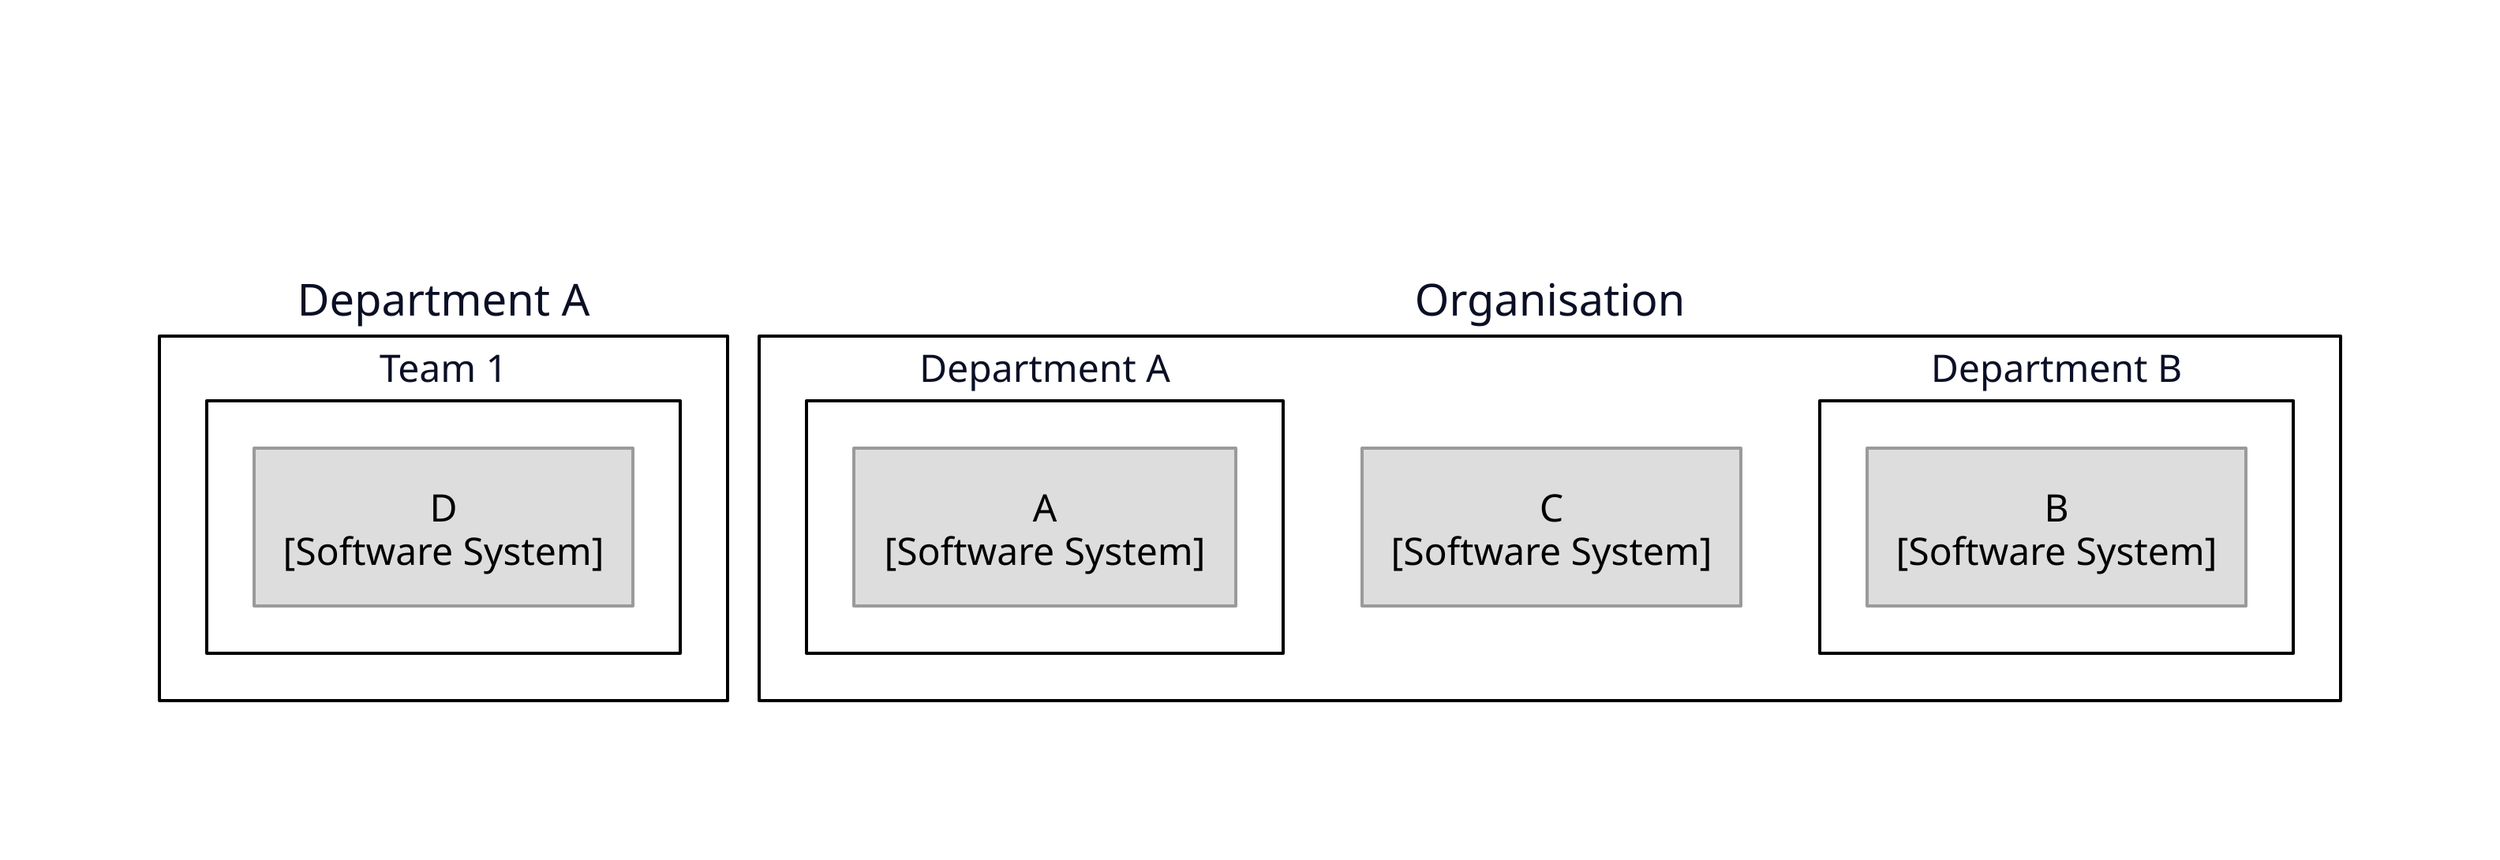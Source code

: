 title: |`md
  # System Landscape
`| {
  near: top-center
}
direction: down
"group_Department A": {
  label: "Department A"
  style: {
    fill: "white"
    stroke: "black"
  }
}
"group_Department A"."group_Team 1": {
  label: "Team 1"
  style: {
    fill: "white"
    stroke: "black"
  }
}
"group_Department A"."group_Team 1".container_8: {
  label: "D\n[Software System]"
  shape: rectangle
  style: {
    fill: "#dddddd"
    font-color: "#000000"
    font-size: 24
    multiple: false
    opacity: 1.0
    stroke: "#9a9a9a"
  }
}
"group_Organisation": {
  label: "Organisation"
  style: {
    fill: "white"
    stroke: "black"
  }
}
"group_Organisation"."group_Department A": {
  label: "Department A"
  style: {
    fill: "white"
    stroke: "black"
  }
}
"group_Organisation"."group_Department B": {
  label: "Department B"
  style: {
    fill: "white"
    stroke: "black"
  }
}
"group_Organisation"."group_Department A".container_1: {
  label: "A\n[Software System]"
  shape: rectangle
  style: {
    fill: "#dddddd"
    font-color: "#000000"
    font-size: 24
    multiple: false
    opacity: 1.0
    stroke: "#9a9a9a"
  }
}
"group_Organisation"."group_Department B".container_6: {
  label: "B\n[Software System]"
  shape: rectangle
  style: {
    fill: "#dddddd"
    font-color: "#000000"
    font-size: 24
    multiple: false
    opacity: 1.0
    stroke: "#9a9a9a"
  }
}
"group_Organisation".container_7: {
  label: "C\n[Software System]"
  shape: rectangle
  style: {
    fill: "#dddddd"
    font-color: "#000000"
    font-size: 24
    multiple: false
    opacity: 1.0
    stroke: "#9a9a9a"
  }
}

